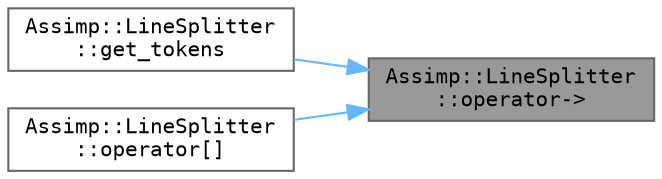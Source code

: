 digraph "Assimp::LineSplitter::operator-&gt;"
{
 // LATEX_PDF_SIZE
  bgcolor="transparent";
  edge [fontname=Terminal,fontsize=10,labelfontname=Helvetica,labelfontsize=10];
  node [fontname=Terminal,fontsize=10,shape=box,height=0.2,width=0.4];
  rankdir="RL";
  Node1 [label="Assimp::LineSplitter\l::operator-\>",height=0.2,width=0.4,color="gray40", fillcolor="grey60", style="filled", fontcolor="black",tooltip=" "];
  Node1 -> Node2 [dir="back",color="steelblue1",style="solid"];
  Node2 [label="Assimp::LineSplitter\l::get_tokens",height=0.2,width=0.4,color="grey40", fillcolor="white", style="filled",URL="$class_assimp_1_1_line_splitter.html#ae158d72bee4278a3cc78db1f92b58be6",tooltip=" "];
  Node1 -> Node3 [dir="back",color="steelblue1",style="solid"];
  Node3 [label="Assimp::LineSplitter\l::operator[]",height=0.2,width=0.4,color="grey40", fillcolor="white", style="filled",URL="$class_assimp_1_1_line_splitter.html#ac6ba3911a72d452fb8930a812fea6d7e",tooltip=" "];
}
